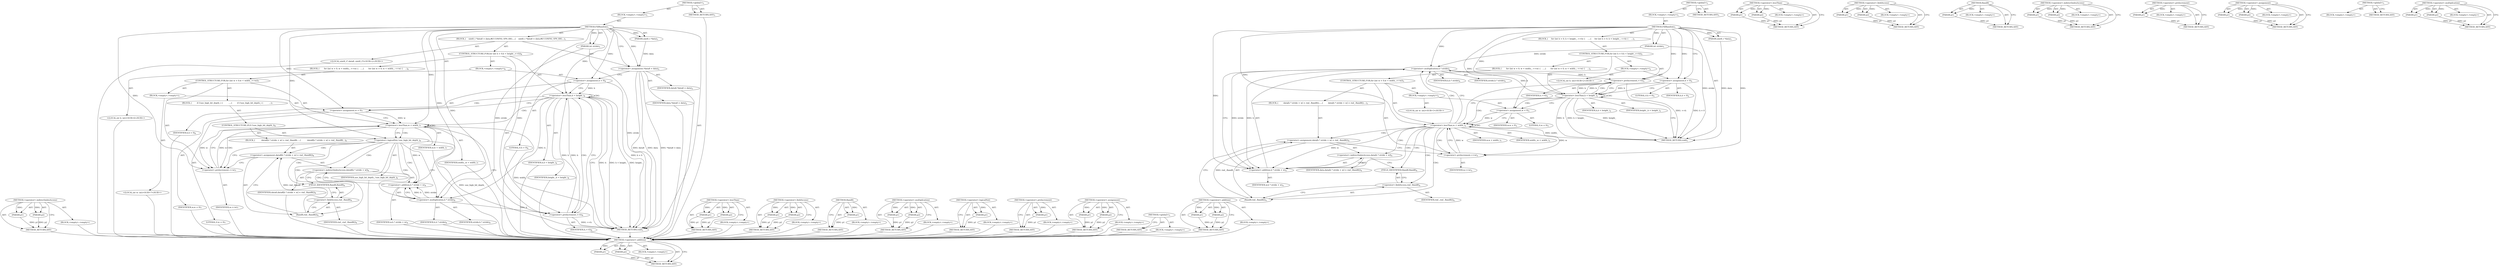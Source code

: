 digraph "&lt;operator&gt;.addition" {
vulnerable_86 [label=<(METHOD,&lt;operator&gt;.addition)>];
vulnerable_87 [label=<(PARAM,p1)>];
vulnerable_88 [label=<(PARAM,p2)>];
vulnerable_89 [label=<(BLOCK,&lt;empty&gt;,&lt;empty&gt;)>];
vulnerable_90 [label=<(METHOD_RETURN,ANY)>];
vulnerable_6 [label=<(METHOD,&lt;global&gt;)<SUB>1</SUB>>];
vulnerable_7 [label=<(BLOCK,&lt;empty&gt;,&lt;empty&gt;)<SUB>1</SUB>>];
vulnerable_8 [label=<(METHOD,FillRandom)<SUB>1</SUB>>];
vulnerable_9 [label=<(PARAM,uint8_t *data)<SUB>1</SUB>>];
vulnerable_10 [label=<(PARAM,int stride)<SUB>1</SUB>>];
vulnerable_11 [label=<(BLOCK,{
     for (int h = 0; h &lt; height_; ++h) {
    ...,{
     for (int h = 0; h &lt; height_; ++h) {
    ...)<SUB>1</SUB>>];
vulnerable_12 [label=<(CONTROL_STRUCTURE,FOR,for (int h = 0;h &lt; height_;++h))<SUB>2</SUB>>];
vulnerable_13 [label=<(BLOCK,&lt;empty&gt;,&lt;empty&gt;)<SUB>2</SUB>>];
vulnerable_14 [label="<(LOCAL,int h: int)<SUB>2</SUB>>"];
vulnerable_15 [label=<(&lt;operator&gt;.assignment,h = 0)<SUB>2</SUB>>];
vulnerable_16 [label=<(IDENTIFIER,h,h = 0)<SUB>2</SUB>>];
vulnerable_17 [label=<(LITERAL,0,h = 0)<SUB>2</SUB>>];
vulnerable_18 [label=<(&lt;operator&gt;.lessThan,h &lt; height_)<SUB>2</SUB>>];
vulnerable_19 [label=<(IDENTIFIER,h,h &lt; height_)<SUB>2</SUB>>];
vulnerable_20 [label=<(IDENTIFIER,height_,h &lt; height_)<SUB>2</SUB>>];
vulnerable_21 [label=<(&lt;operator&gt;.preIncrement,++h)<SUB>2</SUB>>];
vulnerable_22 [label=<(IDENTIFIER,h,++h)<SUB>2</SUB>>];
vulnerable_23 [label=<(BLOCK,{
       for (int w = 0; w &lt; width_; ++w) {
   ...,{
       for (int w = 0; w &lt; width_; ++w) {
   ...)<SUB>2</SUB>>];
vulnerable_24 [label=<(CONTROL_STRUCTURE,FOR,for (int w = 0;w &lt; width_;++w))<SUB>3</SUB>>];
vulnerable_25 [label=<(BLOCK,&lt;empty&gt;,&lt;empty&gt;)<SUB>3</SUB>>];
vulnerable_26 [label="<(LOCAL,int w: int)<SUB>3</SUB>>"];
vulnerable_27 [label=<(&lt;operator&gt;.assignment,w = 0)<SUB>3</SUB>>];
vulnerable_28 [label=<(IDENTIFIER,w,w = 0)<SUB>3</SUB>>];
vulnerable_29 [label=<(LITERAL,0,w = 0)<SUB>3</SUB>>];
vulnerable_30 [label=<(&lt;operator&gt;.lessThan,w &lt; width_)<SUB>3</SUB>>];
vulnerable_31 [label=<(IDENTIFIER,w,w &lt; width_)<SUB>3</SUB>>];
vulnerable_32 [label=<(IDENTIFIER,width_,w &lt; width_)<SUB>3</SUB>>];
vulnerable_33 [label=<(&lt;operator&gt;.preIncrement,++w)<SUB>3</SUB>>];
vulnerable_34 [label=<(IDENTIFIER,w,++w)<SUB>3</SUB>>];
vulnerable_35 [label=<(BLOCK,{
        data[h * stride + w] = rnd_.Rand8();
...,{
        data[h * stride + w] = rnd_.Rand8();
...)<SUB>3</SUB>>];
vulnerable_36 [label=<(&lt;operator&gt;.assignment,data[h * stride + w] = rnd_.Rand8())<SUB>4</SUB>>];
vulnerable_37 [label=<(&lt;operator&gt;.indirectIndexAccess,data[h * stride + w])<SUB>4</SUB>>];
vulnerable_38 [label=<(IDENTIFIER,data,data[h * stride + w] = rnd_.Rand8())<SUB>4</SUB>>];
vulnerable_39 [label=<(&lt;operator&gt;.addition,h * stride + w)<SUB>4</SUB>>];
vulnerable_40 [label=<(&lt;operator&gt;.multiplication,h * stride)<SUB>4</SUB>>];
vulnerable_41 [label=<(IDENTIFIER,h,h * stride)<SUB>4</SUB>>];
vulnerable_42 [label=<(IDENTIFIER,stride,h * stride)<SUB>4</SUB>>];
vulnerable_43 [label=<(IDENTIFIER,w,h * stride + w)<SUB>4</SUB>>];
vulnerable_44 [label=<(Rand8,rnd_.Rand8())<SUB>4</SUB>>];
vulnerable_45 [label=<(&lt;operator&gt;.fieldAccess,rnd_.Rand8)<SUB>4</SUB>>];
vulnerable_46 [label=<(IDENTIFIER,rnd_,rnd_.Rand8())<SUB>4</SUB>>];
vulnerable_47 [label=<(FIELD_IDENTIFIER,Rand8,Rand8)<SUB>4</SUB>>];
vulnerable_48 [label=<(METHOD_RETURN,void)<SUB>1</SUB>>];
vulnerable_50 [label=<(METHOD_RETURN,ANY)<SUB>1</SUB>>];
vulnerable_72 [label=<(METHOD,&lt;operator&gt;.lessThan)>];
vulnerable_73 [label=<(PARAM,p1)>];
vulnerable_74 [label=<(PARAM,p2)>];
vulnerable_75 [label=<(BLOCK,&lt;empty&gt;,&lt;empty&gt;)>];
vulnerable_76 [label=<(METHOD_RETURN,ANY)>];
vulnerable_100 [label=<(METHOD,&lt;operator&gt;.fieldAccess)>];
vulnerable_101 [label=<(PARAM,p1)>];
vulnerable_102 [label=<(PARAM,p2)>];
vulnerable_103 [label=<(BLOCK,&lt;empty&gt;,&lt;empty&gt;)>];
vulnerable_104 [label=<(METHOD_RETURN,ANY)>];
vulnerable_96 [label=<(METHOD,Rand8)>];
vulnerable_97 [label=<(PARAM,p1)>];
vulnerable_98 [label=<(BLOCK,&lt;empty&gt;,&lt;empty&gt;)>];
vulnerable_99 [label=<(METHOD_RETURN,ANY)>];
vulnerable_81 [label=<(METHOD,&lt;operator&gt;.indirectIndexAccess)>];
vulnerable_82 [label=<(PARAM,p1)>];
vulnerable_83 [label=<(PARAM,p2)>];
vulnerable_84 [label=<(BLOCK,&lt;empty&gt;,&lt;empty&gt;)>];
vulnerable_85 [label=<(METHOD_RETURN,ANY)>];
vulnerable_77 [label=<(METHOD,&lt;operator&gt;.preIncrement)>];
vulnerable_78 [label=<(PARAM,p1)>];
vulnerable_79 [label=<(BLOCK,&lt;empty&gt;,&lt;empty&gt;)>];
vulnerable_80 [label=<(METHOD_RETURN,ANY)>];
vulnerable_67 [label=<(METHOD,&lt;operator&gt;.assignment)>];
vulnerable_68 [label=<(PARAM,p1)>];
vulnerable_69 [label=<(PARAM,p2)>];
vulnerable_70 [label=<(BLOCK,&lt;empty&gt;,&lt;empty&gt;)>];
vulnerable_71 [label=<(METHOD_RETURN,ANY)>];
vulnerable_61 [label=<(METHOD,&lt;global&gt;)<SUB>1</SUB>>];
vulnerable_62 [label=<(BLOCK,&lt;empty&gt;,&lt;empty&gt;)>];
vulnerable_63 [label=<(METHOD_RETURN,ANY)>];
vulnerable_91 [label=<(METHOD,&lt;operator&gt;.multiplication)>];
vulnerable_92 [label=<(PARAM,p1)>];
vulnerable_93 [label=<(PARAM,p2)>];
vulnerable_94 [label=<(BLOCK,&lt;empty&gt;,&lt;empty&gt;)>];
vulnerable_95 [label=<(METHOD_RETURN,ANY)>];
fixed_93 [label=<(METHOD,&lt;operator&gt;.indirectIndexAccess)>];
fixed_94 [label=<(PARAM,p1)>];
fixed_95 [label=<(PARAM,p2)>];
fixed_96 [label=<(BLOCK,&lt;empty&gt;,&lt;empty&gt;)>];
fixed_97 [label=<(METHOD_RETURN,ANY)>];
fixed_6 [label=<(METHOD,&lt;global&gt;)<SUB>1</SUB>>];
fixed_7 [label=<(BLOCK,&lt;empty&gt;,&lt;empty&gt;)<SUB>1</SUB>>];
fixed_8 [label=<(METHOD,FillRandom)<SUB>1</SUB>>];
fixed_9 [label=<(PARAM,uint8_t *data)<SUB>1</SUB>>];
fixed_10 [label=<(PARAM,int stride)<SUB>1</SUB>>];
fixed_11 [label=<(BLOCK,{
    uint8_t *data8 = data;
#if CONFIG_VP9_HIG...,{
    uint8_t *data8 = data;
#if CONFIG_VP9_HIG...)<SUB>1</SUB>>];
fixed_12 [label="<(LOCAL,uint8_t* data8: uint8_t*)<SUB>2</SUB>>"];
fixed_13 [label=<(&lt;operator&gt;.assignment,*data8 = data)<SUB>2</SUB>>];
fixed_14 [label=<(IDENTIFIER,data8,*data8 = data)<SUB>2</SUB>>];
fixed_15 [label=<(IDENTIFIER,data,*data8 = data)<SUB>2</SUB>>];
fixed_16 [label=<(CONTROL_STRUCTURE,FOR,for (int h = 0;h &lt; height_;++h))<SUB>6</SUB>>];
fixed_17 [label=<(BLOCK,&lt;empty&gt;,&lt;empty&gt;)<SUB>6</SUB>>];
fixed_18 [label="<(LOCAL,int h: int)<SUB>6</SUB>>"];
fixed_19 [label=<(&lt;operator&gt;.assignment,h = 0)<SUB>6</SUB>>];
fixed_20 [label=<(IDENTIFIER,h,h = 0)<SUB>6</SUB>>];
fixed_21 [label=<(LITERAL,0,h = 0)<SUB>6</SUB>>];
fixed_22 [label=<(&lt;operator&gt;.lessThan,h &lt; height_)<SUB>6</SUB>>];
fixed_23 [label=<(IDENTIFIER,h,h &lt; height_)<SUB>6</SUB>>];
fixed_24 [label=<(IDENTIFIER,height_,h &lt; height_)<SUB>6</SUB>>];
fixed_25 [label=<(&lt;operator&gt;.preIncrement,++h)<SUB>6</SUB>>];
fixed_26 [label=<(IDENTIFIER,h,++h)<SUB>6</SUB>>];
fixed_27 [label=<(BLOCK,{
       for (int w = 0; w &lt; width_; ++w) {
   ...,{
       for (int w = 0; w &lt; width_; ++w) {
   ...)<SUB>6</SUB>>];
fixed_28 [label=<(CONTROL_STRUCTURE,FOR,for (int w = 0;w &lt; width_;++w))<SUB>7</SUB>>];
fixed_29 [label=<(BLOCK,&lt;empty&gt;,&lt;empty&gt;)<SUB>7</SUB>>];
fixed_30 [label="<(LOCAL,int w: int)<SUB>7</SUB>>"];
fixed_31 [label=<(&lt;operator&gt;.assignment,w = 0)<SUB>7</SUB>>];
fixed_32 [label=<(IDENTIFIER,w,w = 0)<SUB>7</SUB>>];
fixed_33 [label=<(LITERAL,0,w = 0)<SUB>7</SUB>>];
fixed_34 [label=<(&lt;operator&gt;.lessThan,w &lt; width_)<SUB>7</SUB>>];
fixed_35 [label=<(IDENTIFIER,w,w &lt; width_)<SUB>7</SUB>>];
fixed_36 [label=<(IDENTIFIER,width_,w &lt; width_)<SUB>7</SUB>>];
fixed_37 [label=<(&lt;operator&gt;.preIncrement,++w)<SUB>7</SUB>>];
fixed_38 [label=<(IDENTIFIER,w,++w)<SUB>7</SUB>>];
fixed_39 [label=<(BLOCK,{
        if (!use_high_bit_depth_) {
         ...,{
        if (!use_high_bit_depth_) {
         ...)<SUB>7</SUB>>];
fixed_40 [label=<(CONTROL_STRUCTURE,IF,if (!use_high_bit_depth_))<SUB>8</SUB>>];
fixed_41 [label=<(&lt;operator&gt;.logicalNot,!use_high_bit_depth_)<SUB>8</SUB>>];
fixed_42 [label=<(IDENTIFIER,use_high_bit_depth_,!use_high_bit_depth_)<SUB>8</SUB>>];
fixed_43 [label=<(BLOCK,{
          data8[h * stride + w] = rnd_.Rand8(...,{
          data8[h * stride + w] = rnd_.Rand8(...)<SUB>8</SUB>>];
fixed_44 [label=<(&lt;operator&gt;.assignment,data8[h * stride + w] = rnd_.Rand8())<SUB>9</SUB>>];
fixed_45 [label=<(&lt;operator&gt;.indirectIndexAccess,data8[h * stride + w])<SUB>9</SUB>>];
fixed_46 [label=<(IDENTIFIER,data8,data8[h * stride + w] = rnd_.Rand8())<SUB>9</SUB>>];
fixed_47 [label=<(&lt;operator&gt;.addition,h * stride + w)<SUB>9</SUB>>];
fixed_48 [label=<(&lt;operator&gt;.multiplication,h * stride)<SUB>9</SUB>>];
fixed_49 [label=<(IDENTIFIER,h,h * stride)<SUB>9</SUB>>];
fixed_50 [label=<(IDENTIFIER,stride,h * stride)<SUB>9</SUB>>];
fixed_51 [label=<(IDENTIFIER,w,h * stride + w)<SUB>9</SUB>>];
fixed_52 [label=<(Rand8,rnd_.Rand8())<SUB>9</SUB>>];
fixed_53 [label=<(&lt;operator&gt;.fieldAccess,rnd_.Rand8)<SUB>9</SUB>>];
fixed_54 [label=<(IDENTIFIER,rnd_,rnd_.Rand8())<SUB>9</SUB>>];
fixed_55 [label=<(FIELD_IDENTIFIER,Rand8,Rand8)<SUB>9</SUB>>];
fixed_56 [label=<(METHOD_RETURN,void)<SUB>1</SUB>>];
fixed_58 [label=<(METHOD_RETURN,ANY)<SUB>1</SUB>>];
fixed_80 [label=<(METHOD,&lt;operator&gt;.lessThan)>];
fixed_81 [label=<(PARAM,p1)>];
fixed_82 [label=<(PARAM,p2)>];
fixed_83 [label=<(BLOCK,&lt;empty&gt;,&lt;empty&gt;)>];
fixed_84 [label=<(METHOD_RETURN,ANY)>];
fixed_112 [label=<(METHOD,&lt;operator&gt;.fieldAccess)>];
fixed_113 [label=<(PARAM,p1)>];
fixed_114 [label=<(PARAM,p2)>];
fixed_115 [label=<(BLOCK,&lt;empty&gt;,&lt;empty&gt;)>];
fixed_116 [label=<(METHOD_RETURN,ANY)>];
fixed_108 [label=<(METHOD,Rand8)>];
fixed_109 [label=<(PARAM,p1)>];
fixed_110 [label=<(BLOCK,&lt;empty&gt;,&lt;empty&gt;)>];
fixed_111 [label=<(METHOD_RETURN,ANY)>];
fixed_103 [label=<(METHOD,&lt;operator&gt;.multiplication)>];
fixed_104 [label=<(PARAM,p1)>];
fixed_105 [label=<(PARAM,p2)>];
fixed_106 [label=<(BLOCK,&lt;empty&gt;,&lt;empty&gt;)>];
fixed_107 [label=<(METHOD_RETURN,ANY)>];
fixed_89 [label=<(METHOD,&lt;operator&gt;.logicalNot)>];
fixed_90 [label=<(PARAM,p1)>];
fixed_91 [label=<(BLOCK,&lt;empty&gt;,&lt;empty&gt;)>];
fixed_92 [label=<(METHOD_RETURN,ANY)>];
fixed_85 [label=<(METHOD,&lt;operator&gt;.preIncrement)>];
fixed_86 [label=<(PARAM,p1)>];
fixed_87 [label=<(BLOCK,&lt;empty&gt;,&lt;empty&gt;)>];
fixed_88 [label=<(METHOD_RETURN,ANY)>];
fixed_75 [label=<(METHOD,&lt;operator&gt;.assignment)>];
fixed_76 [label=<(PARAM,p1)>];
fixed_77 [label=<(PARAM,p2)>];
fixed_78 [label=<(BLOCK,&lt;empty&gt;,&lt;empty&gt;)>];
fixed_79 [label=<(METHOD_RETURN,ANY)>];
fixed_69 [label=<(METHOD,&lt;global&gt;)<SUB>1</SUB>>];
fixed_70 [label=<(BLOCK,&lt;empty&gt;,&lt;empty&gt;)>];
fixed_71 [label=<(METHOD_RETURN,ANY)>];
fixed_98 [label=<(METHOD,&lt;operator&gt;.addition)>];
fixed_99 [label=<(PARAM,p1)>];
fixed_100 [label=<(PARAM,p2)>];
fixed_101 [label=<(BLOCK,&lt;empty&gt;,&lt;empty&gt;)>];
fixed_102 [label=<(METHOD_RETURN,ANY)>];
vulnerable_86 -> vulnerable_87  [key=0, label="AST: "];
vulnerable_86 -> vulnerable_87  [key=1, label="DDG: "];
vulnerable_86 -> vulnerable_89  [key=0, label="AST: "];
vulnerable_86 -> vulnerable_88  [key=0, label="AST: "];
vulnerable_86 -> vulnerable_88  [key=1, label="DDG: "];
vulnerable_86 -> vulnerable_90  [key=0, label="AST: "];
vulnerable_86 -> vulnerable_90  [key=1, label="CFG: "];
vulnerable_87 -> vulnerable_90  [key=0, label="DDG: p1"];
vulnerable_88 -> vulnerable_90  [key=0, label="DDG: p2"];
vulnerable_6 -> vulnerable_7  [key=0, label="AST: "];
vulnerable_6 -> vulnerable_50  [key=0, label="AST: "];
vulnerable_6 -> vulnerable_50  [key=1, label="CFG: "];
vulnerable_7 -> vulnerable_8  [key=0, label="AST: "];
vulnerable_8 -> vulnerable_9  [key=0, label="AST: "];
vulnerable_8 -> vulnerable_9  [key=1, label="DDG: "];
vulnerable_8 -> vulnerable_10  [key=0, label="AST: "];
vulnerable_8 -> vulnerable_10  [key=1, label="DDG: "];
vulnerable_8 -> vulnerable_11  [key=0, label="AST: "];
vulnerable_8 -> vulnerable_48  [key=0, label="AST: "];
vulnerable_8 -> vulnerable_15  [key=0, label="CFG: "];
vulnerable_8 -> vulnerable_15  [key=1, label="DDG: "];
vulnerable_8 -> vulnerable_18  [key=0, label="DDG: "];
vulnerable_8 -> vulnerable_21  [key=0, label="DDG: "];
vulnerable_8 -> vulnerable_27  [key=0, label="DDG: "];
vulnerable_8 -> vulnerable_30  [key=0, label="DDG: "];
vulnerable_8 -> vulnerable_33  [key=0, label="DDG: "];
vulnerable_8 -> vulnerable_39  [key=0, label="DDG: "];
vulnerable_8 -> vulnerable_40  [key=0, label="DDG: "];
vulnerable_9 -> vulnerable_48  [key=0, label="DDG: data"];
vulnerable_10 -> vulnerable_48  [key=0, label="DDG: stride"];
vulnerable_10 -> vulnerable_40  [key=0, label="DDG: stride"];
vulnerable_11 -> vulnerable_12  [key=0, label="AST: "];
vulnerable_12 -> vulnerable_13  [key=0, label="AST: "];
vulnerable_12 -> vulnerable_18  [key=0, label="AST: "];
vulnerable_12 -> vulnerable_21  [key=0, label="AST: "];
vulnerable_12 -> vulnerable_23  [key=0, label="AST: "];
vulnerable_13 -> vulnerable_14  [key=0, label="AST: "];
vulnerable_13 -> vulnerable_15  [key=0, label="AST: "];
vulnerable_15 -> vulnerable_16  [key=0, label="AST: "];
vulnerable_15 -> vulnerable_17  [key=0, label="AST: "];
vulnerable_15 -> vulnerable_18  [key=0, label="CFG: "];
vulnerable_15 -> vulnerable_18  [key=1, label="DDG: h"];
vulnerable_15 -> vulnerable_48  [key=0, label="DDG: h = 0"];
vulnerable_18 -> vulnerable_19  [key=0, label="AST: "];
vulnerable_18 -> vulnerable_20  [key=0, label="AST: "];
vulnerable_18 -> vulnerable_48  [key=0, label="CFG: "];
vulnerable_18 -> vulnerable_48  [key=1, label="DDG: h"];
vulnerable_18 -> vulnerable_48  [key=2, label="DDG: h &lt; height_"];
vulnerable_18 -> vulnerable_48  [key=3, label="DDG: height_"];
vulnerable_18 -> vulnerable_27  [key=0, label="CFG: "];
vulnerable_18 -> vulnerable_27  [key=1, label="CDG: "];
vulnerable_18 -> vulnerable_21  [key=0, label="DDG: h"];
vulnerable_18 -> vulnerable_21  [key=1, label="CDG: "];
vulnerable_18 -> vulnerable_40  [key=0, label="DDG: h"];
vulnerable_18 -> vulnerable_30  [key=0, label="CDG: "];
vulnerable_18 -> vulnerable_18  [key=0, label="CDG: "];
vulnerable_21 -> vulnerable_22  [key=0, label="AST: "];
vulnerable_21 -> vulnerable_18  [key=0, label="CFG: "];
vulnerable_21 -> vulnerable_18  [key=1, label="DDG: h"];
vulnerable_21 -> vulnerable_48  [key=0, label="DDG: ++h"];
vulnerable_23 -> vulnerable_24  [key=0, label="AST: "];
vulnerable_24 -> vulnerable_25  [key=0, label="AST: "];
vulnerable_24 -> vulnerable_30  [key=0, label="AST: "];
vulnerable_24 -> vulnerable_33  [key=0, label="AST: "];
vulnerable_24 -> vulnerable_35  [key=0, label="AST: "];
vulnerable_25 -> vulnerable_26  [key=0, label="AST: "];
vulnerable_25 -> vulnerable_27  [key=0, label="AST: "];
vulnerable_27 -> vulnerable_28  [key=0, label="AST: "];
vulnerable_27 -> vulnerable_29  [key=0, label="AST: "];
vulnerable_27 -> vulnerable_30  [key=0, label="CFG: "];
vulnerable_27 -> vulnerable_30  [key=1, label="DDG: w"];
vulnerable_30 -> vulnerable_31  [key=0, label="AST: "];
vulnerable_30 -> vulnerable_32  [key=0, label="AST: "];
vulnerable_30 -> vulnerable_40  [key=0, label="CFG: "];
vulnerable_30 -> vulnerable_40  [key=1, label="CDG: "];
vulnerable_30 -> vulnerable_21  [key=0, label="CFG: "];
vulnerable_30 -> vulnerable_48  [key=0, label="DDG: width_"];
vulnerable_30 -> vulnerable_33  [key=0, label="DDG: w"];
vulnerable_30 -> vulnerable_33  [key=1, label="CDG: "];
vulnerable_30 -> vulnerable_39  [key=0, label="DDG: w"];
vulnerable_30 -> vulnerable_39  [key=1, label="CDG: "];
vulnerable_30 -> vulnerable_47  [key=0, label="CDG: "];
vulnerable_30 -> vulnerable_30  [key=0, label="CDG: "];
vulnerable_30 -> vulnerable_36  [key=0, label="CDG: "];
vulnerable_30 -> vulnerable_37  [key=0, label="CDG: "];
vulnerable_30 -> vulnerable_45  [key=0, label="CDG: "];
vulnerable_30 -> vulnerable_44  [key=0, label="CDG: "];
vulnerable_33 -> vulnerable_34  [key=0, label="AST: "];
vulnerable_33 -> vulnerable_30  [key=0, label="CFG: "];
vulnerable_33 -> vulnerable_30  [key=1, label="DDG: w"];
vulnerable_35 -> vulnerable_36  [key=0, label="AST: "];
vulnerable_36 -> vulnerable_37  [key=0, label="AST: "];
vulnerable_36 -> vulnerable_44  [key=0, label="AST: "];
vulnerable_36 -> vulnerable_33  [key=0, label="CFG: "];
vulnerable_37 -> vulnerable_38  [key=0, label="AST: "];
vulnerable_37 -> vulnerable_39  [key=0, label="AST: "];
vulnerable_37 -> vulnerable_47  [key=0, label="CFG: "];
vulnerable_39 -> vulnerable_40  [key=0, label="AST: "];
vulnerable_39 -> vulnerable_43  [key=0, label="AST: "];
vulnerable_39 -> vulnerable_37  [key=0, label="CFG: "];
vulnerable_40 -> vulnerable_41  [key=0, label="AST: "];
vulnerable_40 -> vulnerable_42  [key=0, label="AST: "];
vulnerable_40 -> vulnerable_39  [key=0, label="CFG: "];
vulnerable_40 -> vulnerable_39  [key=1, label="DDG: h"];
vulnerable_40 -> vulnerable_39  [key=2, label="DDG: stride"];
vulnerable_40 -> vulnerable_21  [key=0, label="DDG: h"];
vulnerable_44 -> vulnerable_45  [key=0, label="AST: "];
vulnerable_44 -> vulnerable_36  [key=0, label="CFG: "];
vulnerable_44 -> vulnerable_36  [key=1, label="DDG: rnd_.Rand8"];
vulnerable_45 -> vulnerable_46  [key=0, label="AST: "];
vulnerable_45 -> vulnerable_47  [key=0, label="AST: "];
vulnerable_45 -> vulnerable_44  [key=0, label="CFG: "];
vulnerable_47 -> vulnerable_45  [key=0, label="CFG: "];
vulnerable_72 -> vulnerable_73  [key=0, label="AST: "];
vulnerable_72 -> vulnerable_73  [key=1, label="DDG: "];
vulnerable_72 -> vulnerable_75  [key=0, label="AST: "];
vulnerable_72 -> vulnerable_74  [key=0, label="AST: "];
vulnerable_72 -> vulnerable_74  [key=1, label="DDG: "];
vulnerable_72 -> vulnerable_76  [key=0, label="AST: "];
vulnerable_72 -> vulnerable_76  [key=1, label="CFG: "];
vulnerable_73 -> vulnerable_76  [key=0, label="DDG: p1"];
vulnerable_74 -> vulnerable_76  [key=0, label="DDG: p2"];
vulnerable_100 -> vulnerable_101  [key=0, label="AST: "];
vulnerable_100 -> vulnerable_101  [key=1, label="DDG: "];
vulnerable_100 -> vulnerable_103  [key=0, label="AST: "];
vulnerable_100 -> vulnerable_102  [key=0, label="AST: "];
vulnerable_100 -> vulnerable_102  [key=1, label="DDG: "];
vulnerable_100 -> vulnerable_104  [key=0, label="AST: "];
vulnerable_100 -> vulnerable_104  [key=1, label="CFG: "];
vulnerable_101 -> vulnerable_104  [key=0, label="DDG: p1"];
vulnerable_102 -> vulnerable_104  [key=0, label="DDG: p2"];
vulnerable_96 -> vulnerable_97  [key=0, label="AST: "];
vulnerable_96 -> vulnerable_97  [key=1, label="DDG: "];
vulnerable_96 -> vulnerable_98  [key=0, label="AST: "];
vulnerable_96 -> vulnerable_99  [key=0, label="AST: "];
vulnerable_96 -> vulnerable_99  [key=1, label="CFG: "];
vulnerable_97 -> vulnerable_99  [key=0, label="DDG: p1"];
vulnerable_81 -> vulnerable_82  [key=0, label="AST: "];
vulnerable_81 -> vulnerable_82  [key=1, label="DDG: "];
vulnerable_81 -> vulnerable_84  [key=0, label="AST: "];
vulnerable_81 -> vulnerable_83  [key=0, label="AST: "];
vulnerable_81 -> vulnerable_83  [key=1, label="DDG: "];
vulnerable_81 -> vulnerable_85  [key=0, label="AST: "];
vulnerable_81 -> vulnerable_85  [key=1, label="CFG: "];
vulnerable_82 -> vulnerable_85  [key=0, label="DDG: p1"];
vulnerable_83 -> vulnerable_85  [key=0, label="DDG: p2"];
vulnerable_77 -> vulnerable_78  [key=0, label="AST: "];
vulnerable_77 -> vulnerable_78  [key=1, label="DDG: "];
vulnerable_77 -> vulnerable_79  [key=0, label="AST: "];
vulnerable_77 -> vulnerable_80  [key=0, label="AST: "];
vulnerable_77 -> vulnerable_80  [key=1, label="CFG: "];
vulnerable_78 -> vulnerable_80  [key=0, label="DDG: p1"];
vulnerable_67 -> vulnerable_68  [key=0, label="AST: "];
vulnerable_67 -> vulnerable_68  [key=1, label="DDG: "];
vulnerable_67 -> vulnerable_70  [key=0, label="AST: "];
vulnerable_67 -> vulnerable_69  [key=0, label="AST: "];
vulnerable_67 -> vulnerable_69  [key=1, label="DDG: "];
vulnerable_67 -> vulnerable_71  [key=0, label="AST: "];
vulnerable_67 -> vulnerable_71  [key=1, label="CFG: "];
vulnerable_68 -> vulnerable_71  [key=0, label="DDG: p1"];
vulnerable_69 -> vulnerable_71  [key=0, label="DDG: p2"];
vulnerable_61 -> vulnerable_62  [key=0, label="AST: "];
vulnerable_61 -> vulnerable_63  [key=0, label="AST: "];
vulnerable_61 -> vulnerable_63  [key=1, label="CFG: "];
vulnerable_91 -> vulnerable_92  [key=0, label="AST: "];
vulnerable_91 -> vulnerable_92  [key=1, label="DDG: "];
vulnerable_91 -> vulnerable_94  [key=0, label="AST: "];
vulnerable_91 -> vulnerable_93  [key=0, label="AST: "];
vulnerable_91 -> vulnerable_93  [key=1, label="DDG: "];
vulnerable_91 -> vulnerable_95  [key=0, label="AST: "];
vulnerable_91 -> vulnerable_95  [key=1, label="CFG: "];
vulnerable_92 -> vulnerable_95  [key=0, label="DDG: p1"];
vulnerable_93 -> vulnerable_95  [key=0, label="DDG: p2"];
fixed_93 -> fixed_94  [key=0, label="AST: "];
fixed_93 -> fixed_94  [key=1, label="DDG: "];
fixed_93 -> fixed_96  [key=0, label="AST: "];
fixed_93 -> fixed_95  [key=0, label="AST: "];
fixed_93 -> fixed_95  [key=1, label="DDG: "];
fixed_93 -> fixed_97  [key=0, label="AST: "];
fixed_93 -> fixed_97  [key=1, label="CFG: "];
fixed_94 -> fixed_97  [key=0, label="DDG: p1"];
fixed_95 -> fixed_97  [key=0, label="DDG: p2"];
fixed_96 -> vulnerable_86  [key=0];
fixed_97 -> vulnerable_86  [key=0];
fixed_6 -> fixed_7  [key=0, label="AST: "];
fixed_6 -> fixed_58  [key=0, label="AST: "];
fixed_6 -> fixed_58  [key=1, label="CFG: "];
fixed_7 -> fixed_8  [key=0, label="AST: "];
fixed_8 -> fixed_9  [key=0, label="AST: "];
fixed_8 -> fixed_9  [key=1, label="DDG: "];
fixed_8 -> fixed_10  [key=0, label="AST: "];
fixed_8 -> fixed_10  [key=1, label="DDG: "];
fixed_8 -> fixed_11  [key=0, label="AST: "];
fixed_8 -> fixed_56  [key=0, label="AST: "];
fixed_8 -> fixed_13  [key=0, label="CFG: "];
fixed_8 -> fixed_13  [key=1, label="DDG: "];
fixed_8 -> fixed_19  [key=0, label="DDG: "];
fixed_8 -> fixed_22  [key=0, label="DDG: "];
fixed_8 -> fixed_25  [key=0, label="DDG: "];
fixed_8 -> fixed_31  [key=0, label="DDG: "];
fixed_8 -> fixed_34  [key=0, label="DDG: "];
fixed_8 -> fixed_37  [key=0, label="DDG: "];
fixed_8 -> fixed_41  [key=0, label="DDG: "];
fixed_8 -> fixed_47  [key=0, label="DDG: "];
fixed_8 -> fixed_48  [key=0, label="DDG: "];
fixed_9 -> fixed_13  [key=0, label="DDG: data"];
fixed_10 -> fixed_56  [key=0, label="DDG: stride"];
fixed_10 -> fixed_48  [key=0, label="DDG: stride"];
fixed_11 -> fixed_12  [key=0, label="AST: "];
fixed_11 -> fixed_13  [key=0, label="AST: "];
fixed_11 -> fixed_16  [key=0, label="AST: "];
fixed_12 -> vulnerable_86  [key=0];
fixed_13 -> fixed_14  [key=0, label="AST: "];
fixed_13 -> fixed_15  [key=0, label="AST: "];
fixed_13 -> fixed_19  [key=0, label="CFG: "];
fixed_13 -> fixed_56  [key=0, label="DDG: data8"];
fixed_13 -> fixed_56  [key=1, label="DDG: data"];
fixed_13 -> fixed_56  [key=2, label="DDG: *data8 = data"];
fixed_14 -> vulnerable_86  [key=0];
fixed_15 -> vulnerable_86  [key=0];
fixed_16 -> fixed_17  [key=0, label="AST: "];
fixed_16 -> fixed_22  [key=0, label="AST: "];
fixed_16 -> fixed_25  [key=0, label="AST: "];
fixed_16 -> fixed_27  [key=0, label="AST: "];
fixed_17 -> fixed_18  [key=0, label="AST: "];
fixed_17 -> fixed_19  [key=0, label="AST: "];
fixed_18 -> vulnerable_86  [key=0];
fixed_19 -> fixed_20  [key=0, label="AST: "];
fixed_19 -> fixed_21  [key=0, label="AST: "];
fixed_19 -> fixed_22  [key=0, label="CFG: "];
fixed_19 -> fixed_22  [key=1, label="DDG: h"];
fixed_19 -> fixed_56  [key=0, label="DDG: h = 0"];
fixed_20 -> vulnerable_86  [key=0];
fixed_21 -> vulnerable_86  [key=0];
fixed_22 -> fixed_23  [key=0, label="AST: "];
fixed_22 -> fixed_24  [key=0, label="AST: "];
fixed_22 -> fixed_56  [key=0, label="CFG: "];
fixed_22 -> fixed_56  [key=1, label="DDG: h"];
fixed_22 -> fixed_56  [key=2, label="DDG: h &lt; height_"];
fixed_22 -> fixed_56  [key=3, label="DDG: height_"];
fixed_22 -> fixed_31  [key=0, label="CFG: "];
fixed_22 -> fixed_31  [key=1, label="CDG: "];
fixed_22 -> fixed_25  [key=0, label="DDG: h"];
fixed_22 -> fixed_25  [key=1, label="CDG: "];
fixed_22 -> fixed_48  [key=0, label="DDG: h"];
fixed_22 -> fixed_34  [key=0, label="CDG: "];
fixed_22 -> fixed_22  [key=0, label="CDG: "];
fixed_23 -> vulnerable_86  [key=0];
fixed_24 -> vulnerable_86  [key=0];
fixed_25 -> fixed_26  [key=0, label="AST: "];
fixed_25 -> fixed_22  [key=0, label="CFG: "];
fixed_25 -> fixed_22  [key=1, label="DDG: h"];
fixed_25 -> fixed_56  [key=0, label="DDG: ++h"];
fixed_26 -> vulnerable_86  [key=0];
fixed_27 -> fixed_28  [key=0, label="AST: "];
fixed_28 -> fixed_29  [key=0, label="AST: "];
fixed_28 -> fixed_34  [key=0, label="AST: "];
fixed_28 -> fixed_37  [key=0, label="AST: "];
fixed_28 -> fixed_39  [key=0, label="AST: "];
fixed_29 -> fixed_30  [key=0, label="AST: "];
fixed_29 -> fixed_31  [key=0, label="AST: "];
fixed_30 -> vulnerable_86  [key=0];
fixed_31 -> fixed_32  [key=0, label="AST: "];
fixed_31 -> fixed_33  [key=0, label="AST: "];
fixed_31 -> fixed_34  [key=0, label="CFG: "];
fixed_31 -> fixed_34  [key=1, label="DDG: w"];
fixed_32 -> vulnerable_86  [key=0];
fixed_33 -> vulnerable_86  [key=0];
fixed_34 -> fixed_35  [key=0, label="AST: "];
fixed_34 -> fixed_36  [key=0, label="AST: "];
fixed_34 -> fixed_41  [key=0, label="CFG: "];
fixed_34 -> fixed_41  [key=1, label="CDG: "];
fixed_34 -> fixed_25  [key=0, label="CFG: "];
fixed_34 -> fixed_56  [key=0, label="DDG: width_"];
fixed_34 -> fixed_37  [key=0, label="DDG: w"];
fixed_34 -> fixed_37  [key=1, label="CDG: "];
fixed_34 -> fixed_47  [key=0, label="DDG: w"];
fixed_34 -> fixed_34  [key=0, label="CDG: "];
fixed_35 -> vulnerable_86  [key=0];
fixed_36 -> vulnerable_86  [key=0];
fixed_37 -> fixed_38  [key=0, label="AST: "];
fixed_37 -> fixed_34  [key=0, label="CFG: "];
fixed_37 -> fixed_34  [key=1, label="DDG: w"];
fixed_38 -> vulnerable_86  [key=0];
fixed_39 -> fixed_40  [key=0, label="AST: "];
fixed_40 -> fixed_41  [key=0, label="AST: "];
fixed_40 -> fixed_43  [key=0, label="AST: "];
fixed_41 -> fixed_42  [key=0, label="AST: "];
fixed_41 -> fixed_48  [key=0, label="CFG: "];
fixed_41 -> fixed_48  [key=1, label="CDG: "];
fixed_41 -> fixed_37  [key=0, label="CFG: "];
fixed_41 -> fixed_56  [key=0, label="DDG: use_high_bit_depth_"];
fixed_41 -> fixed_47  [key=0, label="CDG: "];
fixed_41 -> fixed_52  [key=0, label="CDG: "];
fixed_41 -> fixed_53  [key=0, label="CDG: "];
fixed_41 -> fixed_45  [key=0, label="CDG: "];
fixed_41 -> fixed_44  [key=0, label="CDG: "];
fixed_41 -> fixed_55  [key=0, label="CDG: "];
fixed_42 -> vulnerable_86  [key=0];
fixed_43 -> fixed_44  [key=0, label="AST: "];
fixed_44 -> fixed_45  [key=0, label="AST: "];
fixed_44 -> fixed_52  [key=0, label="AST: "];
fixed_44 -> fixed_37  [key=0, label="CFG: "];
fixed_45 -> fixed_46  [key=0, label="AST: "];
fixed_45 -> fixed_47  [key=0, label="AST: "];
fixed_45 -> fixed_55  [key=0, label="CFG: "];
fixed_46 -> vulnerable_86  [key=0];
fixed_47 -> fixed_48  [key=0, label="AST: "];
fixed_47 -> fixed_51  [key=0, label="AST: "];
fixed_47 -> fixed_45  [key=0, label="CFG: "];
fixed_48 -> fixed_49  [key=0, label="AST: "];
fixed_48 -> fixed_50  [key=0, label="AST: "];
fixed_48 -> fixed_47  [key=0, label="CFG: "];
fixed_48 -> fixed_47  [key=1, label="DDG: h"];
fixed_48 -> fixed_47  [key=2, label="DDG: stride"];
fixed_48 -> fixed_25  [key=0, label="DDG: h"];
fixed_49 -> vulnerable_86  [key=0];
fixed_50 -> vulnerable_86  [key=0];
fixed_51 -> vulnerable_86  [key=0];
fixed_52 -> fixed_53  [key=0, label="AST: "];
fixed_52 -> fixed_44  [key=0, label="CFG: "];
fixed_52 -> fixed_44  [key=1, label="DDG: rnd_.Rand8"];
fixed_53 -> fixed_54  [key=0, label="AST: "];
fixed_53 -> fixed_55  [key=0, label="AST: "];
fixed_53 -> fixed_52  [key=0, label="CFG: "];
fixed_54 -> vulnerable_86  [key=0];
fixed_55 -> fixed_53  [key=0, label="CFG: "];
fixed_56 -> vulnerable_86  [key=0];
fixed_58 -> vulnerable_86  [key=0];
fixed_80 -> fixed_81  [key=0, label="AST: "];
fixed_80 -> fixed_81  [key=1, label="DDG: "];
fixed_80 -> fixed_83  [key=0, label="AST: "];
fixed_80 -> fixed_82  [key=0, label="AST: "];
fixed_80 -> fixed_82  [key=1, label="DDG: "];
fixed_80 -> fixed_84  [key=0, label="AST: "];
fixed_80 -> fixed_84  [key=1, label="CFG: "];
fixed_81 -> fixed_84  [key=0, label="DDG: p1"];
fixed_82 -> fixed_84  [key=0, label="DDG: p2"];
fixed_83 -> vulnerable_86  [key=0];
fixed_84 -> vulnerable_86  [key=0];
fixed_112 -> fixed_113  [key=0, label="AST: "];
fixed_112 -> fixed_113  [key=1, label="DDG: "];
fixed_112 -> fixed_115  [key=0, label="AST: "];
fixed_112 -> fixed_114  [key=0, label="AST: "];
fixed_112 -> fixed_114  [key=1, label="DDG: "];
fixed_112 -> fixed_116  [key=0, label="AST: "];
fixed_112 -> fixed_116  [key=1, label="CFG: "];
fixed_113 -> fixed_116  [key=0, label="DDG: p1"];
fixed_114 -> fixed_116  [key=0, label="DDG: p2"];
fixed_115 -> vulnerable_86  [key=0];
fixed_116 -> vulnerable_86  [key=0];
fixed_108 -> fixed_109  [key=0, label="AST: "];
fixed_108 -> fixed_109  [key=1, label="DDG: "];
fixed_108 -> fixed_110  [key=0, label="AST: "];
fixed_108 -> fixed_111  [key=0, label="AST: "];
fixed_108 -> fixed_111  [key=1, label="CFG: "];
fixed_109 -> fixed_111  [key=0, label="DDG: p1"];
fixed_110 -> vulnerable_86  [key=0];
fixed_111 -> vulnerable_86  [key=0];
fixed_103 -> fixed_104  [key=0, label="AST: "];
fixed_103 -> fixed_104  [key=1, label="DDG: "];
fixed_103 -> fixed_106  [key=0, label="AST: "];
fixed_103 -> fixed_105  [key=0, label="AST: "];
fixed_103 -> fixed_105  [key=1, label="DDG: "];
fixed_103 -> fixed_107  [key=0, label="AST: "];
fixed_103 -> fixed_107  [key=1, label="CFG: "];
fixed_104 -> fixed_107  [key=0, label="DDG: p1"];
fixed_105 -> fixed_107  [key=0, label="DDG: p2"];
fixed_106 -> vulnerable_86  [key=0];
fixed_107 -> vulnerable_86  [key=0];
fixed_89 -> fixed_90  [key=0, label="AST: "];
fixed_89 -> fixed_90  [key=1, label="DDG: "];
fixed_89 -> fixed_91  [key=0, label="AST: "];
fixed_89 -> fixed_92  [key=0, label="AST: "];
fixed_89 -> fixed_92  [key=1, label="CFG: "];
fixed_90 -> fixed_92  [key=0, label="DDG: p1"];
fixed_91 -> vulnerable_86  [key=0];
fixed_92 -> vulnerable_86  [key=0];
fixed_85 -> fixed_86  [key=0, label="AST: "];
fixed_85 -> fixed_86  [key=1, label="DDG: "];
fixed_85 -> fixed_87  [key=0, label="AST: "];
fixed_85 -> fixed_88  [key=0, label="AST: "];
fixed_85 -> fixed_88  [key=1, label="CFG: "];
fixed_86 -> fixed_88  [key=0, label="DDG: p1"];
fixed_87 -> vulnerable_86  [key=0];
fixed_88 -> vulnerable_86  [key=0];
fixed_75 -> fixed_76  [key=0, label="AST: "];
fixed_75 -> fixed_76  [key=1, label="DDG: "];
fixed_75 -> fixed_78  [key=0, label="AST: "];
fixed_75 -> fixed_77  [key=0, label="AST: "];
fixed_75 -> fixed_77  [key=1, label="DDG: "];
fixed_75 -> fixed_79  [key=0, label="AST: "];
fixed_75 -> fixed_79  [key=1, label="CFG: "];
fixed_76 -> fixed_79  [key=0, label="DDG: p1"];
fixed_77 -> fixed_79  [key=0, label="DDG: p2"];
fixed_78 -> vulnerable_86  [key=0];
fixed_79 -> vulnerable_86  [key=0];
fixed_69 -> fixed_70  [key=0, label="AST: "];
fixed_69 -> fixed_71  [key=0, label="AST: "];
fixed_69 -> fixed_71  [key=1, label="CFG: "];
fixed_70 -> vulnerable_86  [key=0];
fixed_71 -> vulnerable_86  [key=0];
fixed_98 -> fixed_99  [key=0, label="AST: "];
fixed_98 -> fixed_99  [key=1, label="DDG: "];
fixed_98 -> fixed_101  [key=0, label="AST: "];
fixed_98 -> fixed_100  [key=0, label="AST: "];
fixed_98 -> fixed_100  [key=1, label="DDG: "];
fixed_98 -> fixed_102  [key=0, label="AST: "];
fixed_98 -> fixed_102  [key=1, label="CFG: "];
fixed_99 -> fixed_102  [key=0, label="DDG: p1"];
fixed_100 -> fixed_102  [key=0, label="DDG: p2"];
fixed_101 -> vulnerable_86  [key=0];
fixed_102 -> vulnerable_86  [key=0];
}
